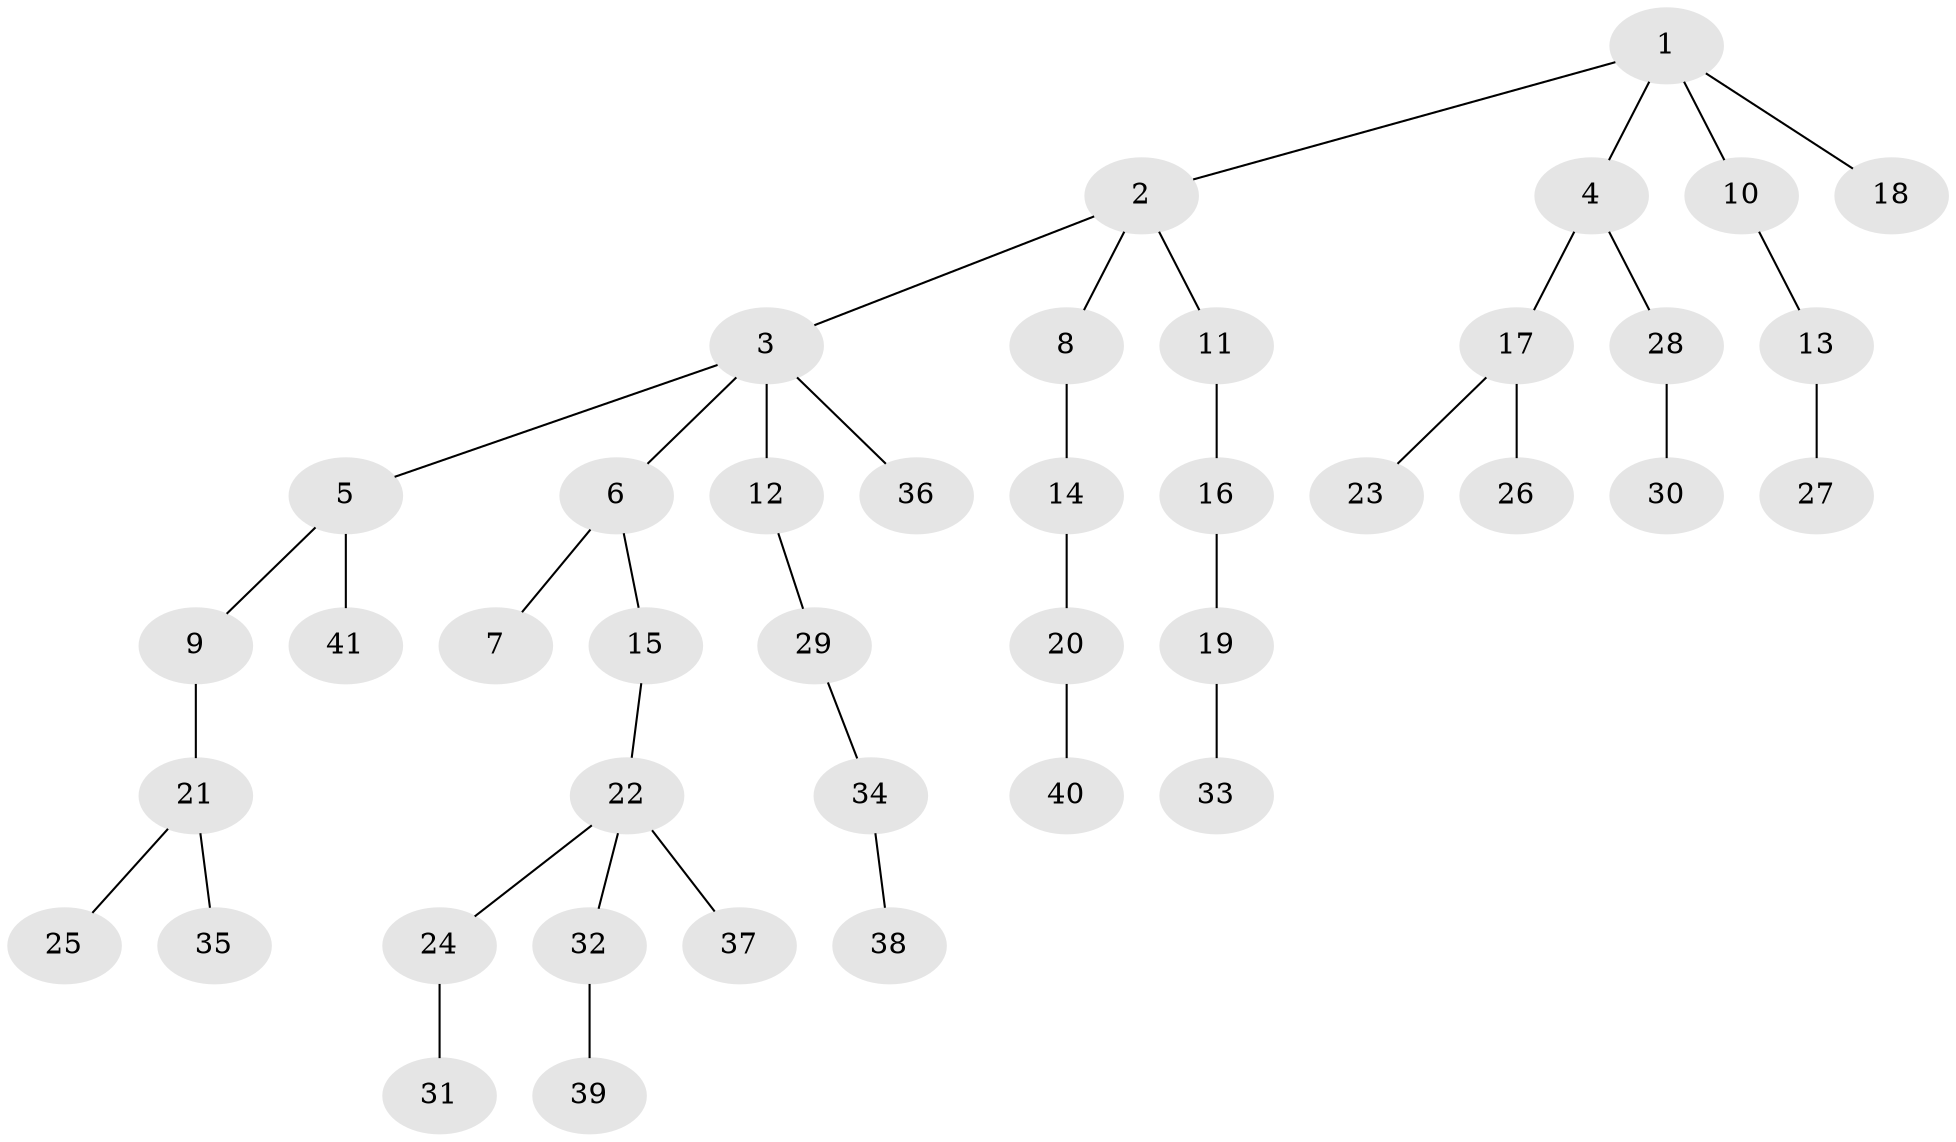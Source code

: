 // original degree distribution, {4: 0.1076923076923077, 5: 0.03076923076923077, 1: 0.47692307692307695, 3: 0.13846153846153847, 2: 0.24615384615384617}
// Generated by graph-tools (version 1.1) at 2025/51/03/04/25 22:51:49]
// undirected, 41 vertices, 40 edges
graph export_dot {
  node [color=gray90,style=filled];
  1;
  2;
  3;
  4;
  5;
  6;
  7;
  8;
  9;
  10;
  11;
  12;
  13;
  14;
  15;
  16;
  17;
  18;
  19;
  20;
  21;
  22;
  23;
  24;
  25;
  26;
  27;
  28;
  29;
  30;
  31;
  32;
  33;
  34;
  35;
  36;
  37;
  38;
  39;
  40;
  41;
  1 -- 2 [weight=1.0];
  1 -- 4 [weight=1.0];
  1 -- 10 [weight=1.0];
  1 -- 18 [weight=1.0];
  2 -- 3 [weight=1.0];
  2 -- 8 [weight=1.0];
  2 -- 11 [weight=1.0];
  3 -- 5 [weight=1.0];
  3 -- 6 [weight=1.0];
  3 -- 12 [weight=1.0];
  3 -- 36 [weight=1.0];
  4 -- 17 [weight=1.0];
  4 -- 28 [weight=1.0];
  5 -- 9 [weight=1.0];
  5 -- 41 [weight=1.0];
  6 -- 7 [weight=1.0];
  6 -- 15 [weight=1.0];
  8 -- 14 [weight=1.0];
  9 -- 21 [weight=1.0];
  10 -- 13 [weight=1.0];
  11 -- 16 [weight=1.0];
  12 -- 29 [weight=1.0];
  13 -- 27 [weight=1.0];
  14 -- 20 [weight=1.0];
  15 -- 22 [weight=1.0];
  16 -- 19 [weight=1.0];
  17 -- 23 [weight=1.0];
  17 -- 26 [weight=1.0];
  19 -- 33 [weight=1.0];
  20 -- 40 [weight=1.0];
  21 -- 25 [weight=1.0];
  21 -- 35 [weight=1.0];
  22 -- 24 [weight=1.0];
  22 -- 32 [weight=1.0];
  22 -- 37 [weight=1.0];
  24 -- 31 [weight=1.0];
  28 -- 30 [weight=1.0];
  29 -- 34 [weight=1.0];
  32 -- 39 [weight=1.0];
  34 -- 38 [weight=1.0];
}
